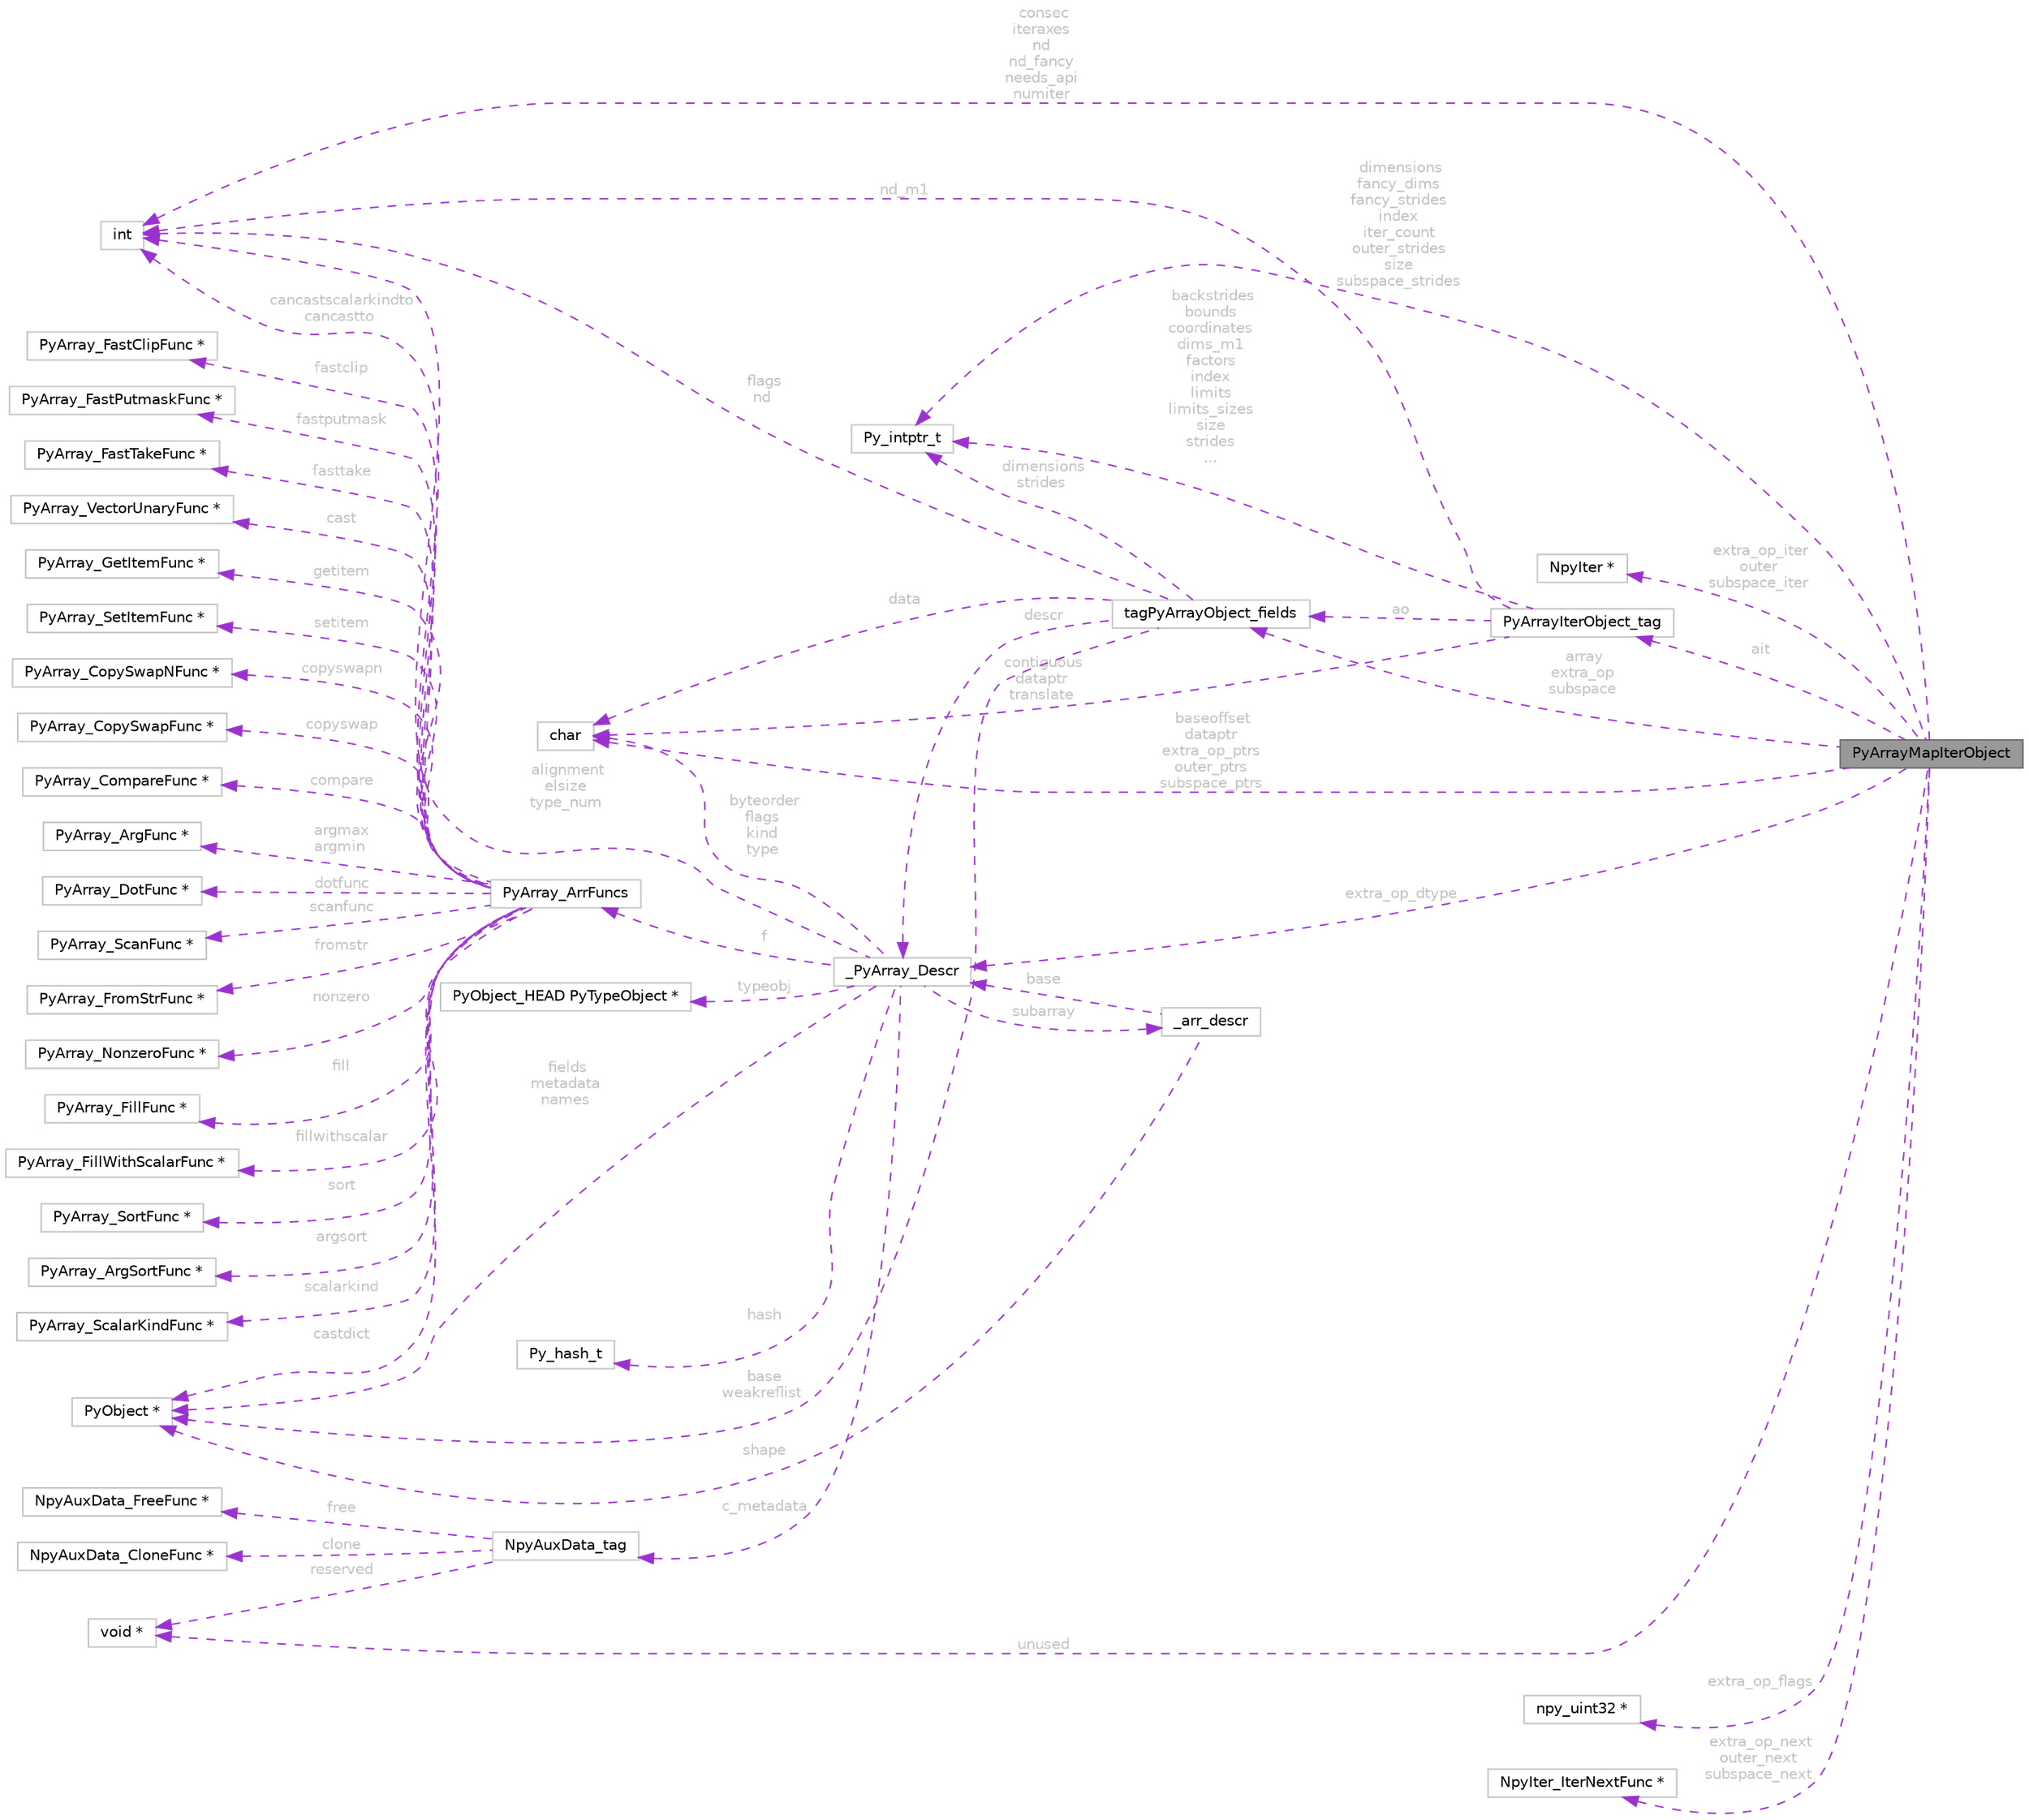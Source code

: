 digraph "PyArrayMapIterObject"
{
 // LATEX_PDF_SIZE
  bgcolor="transparent";
  edge [fontname=Helvetica,fontsize=10,labelfontname=Helvetica,labelfontsize=10];
  node [fontname=Helvetica,fontsize=10,shape=box,height=0.2,width=0.4];
  rankdir="LR";
  Node1 [id="Node000001",label="PyArrayMapIterObject",height=0.2,width=0.4,color="gray40", fillcolor="grey60", style="filled", fontcolor="black",tooltip=" "];
  Node2 -> Node1 [id="edge1_Node000001_Node000002",dir="back",color="darkorchid3",style="dashed",tooltip=" ",label=" consec\niteraxes\nnd\nnd_fancy\nneeds_api\nnumiter",fontcolor="grey" ];
  Node2 [id="Node000002",label="int",height=0.2,width=0.4,color="grey75", fillcolor="white", style="filled",tooltip=" "];
  Node3 -> Node1 [id="edge2_Node000001_Node000003",dir="back",color="darkorchid3",style="dashed",tooltip=" ",label=" dimensions\nfancy_dims\nfancy_strides\nindex\niter_count\nouter_strides\nsize\nsubspace_strides",fontcolor="grey" ];
  Node3 [id="Node000003",label="Py_intptr_t",height=0.2,width=0.4,color="grey75", fillcolor="white", style="filled",tooltip=" "];
  Node4 -> Node1 [id="edge3_Node000001_Node000004",dir="back",color="darkorchid3",style="dashed",tooltip=" ",label=" extra_op_iter\nouter\nsubspace_iter",fontcolor="grey" ];
  Node4 [id="Node000004",label="NpyIter *",height=0.2,width=0.4,color="grey75", fillcolor="white", style="filled",tooltip=" "];
  Node5 -> Node1 [id="edge4_Node000001_Node000005",dir="back",color="darkorchid3",style="dashed",tooltip=" ",label=" unused",fontcolor="grey" ];
  Node5 [id="Node000005",label="void *",height=0.2,width=0.4,color="grey75", fillcolor="white", style="filled",tooltip=" "];
  Node6 -> Node1 [id="edge5_Node000001_Node000006",dir="back",color="darkorchid3",style="dashed",tooltip=" ",label=" array\nextra_op\nsubspace",fontcolor="grey" ];
  Node6 [id="Node000006",label="tagPyArrayObject_fields",height=0.2,width=0.4,color="grey75", fillcolor="white", style="filled",URL="$dd/d57/structtagPyArrayObject__fields.html",tooltip=" "];
  Node7 -> Node6 [id="edge6_Node000006_Node000007",dir="back",color="darkorchid3",style="dashed",tooltip=" ",label=" data",fontcolor="grey" ];
  Node7 [id="Node000007",label="char",height=0.2,width=0.4,color="grey75", fillcolor="white", style="filled",tooltip=" "];
  Node2 -> Node6 [id="edge7_Node000006_Node000002",dir="back",color="darkorchid3",style="dashed",tooltip=" ",label=" flags\nnd",fontcolor="grey" ];
  Node3 -> Node6 [id="edge8_Node000006_Node000003",dir="back",color="darkorchid3",style="dashed",tooltip=" ",label=" dimensions\nstrides",fontcolor="grey" ];
  Node8 -> Node6 [id="edge9_Node000006_Node000008",dir="back",color="darkorchid3",style="dashed",tooltip=" ",label=" base\nweakreflist",fontcolor="grey" ];
  Node8 [id="Node000008",label="PyObject *",height=0.2,width=0.4,color="grey75", fillcolor="white", style="filled",tooltip=" "];
  Node9 -> Node6 [id="edge10_Node000006_Node000009",dir="back",color="darkorchid3",style="dashed",tooltip=" ",label=" descr",fontcolor="grey" ];
  Node9 [id="Node000009",label="_PyArray_Descr",height=0.2,width=0.4,color="grey75", fillcolor="white", style="filled",URL="$d9/ddb/struct__PyArray__Descr.html",tooltip=" "];
  Node10 -> Node9 [id="edge11_Node000009_Node000010",dir="back",color="darkorchid3",style="dashed",tooltip=" ",label=" typeobj",fontcolor="grey" ];
  Node10 [id="Node000010",label="PyObject_HEAD PyTypeObject *",height=0.2,width=0.4,color="grey75", fillcolor="white", style="filled",tooltip=" "];
  Node7 -> Node9 [id="edge12_Node000009_Node000007",dir="back",color="darkorchid3",style="dashed",tooltip=" ",label=" byteorder\nflags\nkind\ntype",fontcolor="grey" ];
  Node2 -> Node9 [id="edge13_Node000009_Node000002",dir="back",color="darkorchid3",style="dashed",tooltip=" ",label=" alignment\nelsize\ntype_num",fontcolor="grey" ];
  Node11 -> Node9 [id="edge14_Node000009_Node000011",dir="back",color="darkorchid3",style="dashed",tooltip=" ",label=" subarray",fontcolor="grey" ];
  Node11 [id="Node000011",label="_arr_descr",height=0.2,width=0.4,color="grey75", fillcolor="white", style="filled",URL="$d4/d79/struct__arr__descr.html",tooltip=" "];
  Node9 -> Node11 [id="edge15_Node000011_Node000009",dir="back",color="darkorchid3",style="dashed",tooltip=" ",label=" base",fontcolor="grey" ];
  Node8 -> Node11 [id="edge16_Node000011_Node000008",dir="back",color="darkorchid3",style="dashed",tooltip=" ",label=" shape",fontcolor="grey" ];
  Node8 -> Node9 [id="edge17_Node000009_Node000008",dir="back",color="darkorchid3",style="dashed",tooltip=" ",label=" fields\nmetadata\nnames",fontcolor="grey" ];
  Node12 -> Node9 [id="edge18_Node000009_Node000012",dir="back",color="darkorchid3",style="dashed",tooltip=" ",label=" f",fontcolor="grey" ];
  Node12 [id="Node000012",label="PyArray_ArrFuncs",height=0.2,width=0.4,color="grey75", fillcolor="white", style="filled",URL="$db/dc3/structPyArray__ArrFuncs.html",tooltip=" "];
  Node13 -> Node12 [id="edge19_Node000012_Node000013",dir="back",color="darkorchid3",style="dashed",tooltip=" ",label=" cast",fontcolor="grey" ];
  Node13 [id="Node000013",label="PyArray_VectorUnaryFunc *",height=0.2,width=0.4,color="grey75", fillcolor="white", style="filled",tooltip=" "];
  Node14 -> Node12 [id="edge20_Node000012_Node000014",dir="back",color="darkorchid3",style="dashed",tooltip=" ",label=" getitem",fontcolor="grey" ];
  Node14 [id="Node000014",label="PyArray_GetItemFunc *",height=0.2,width=0.4,color="grey75", fillcolor="white", style="filled",tooltip=" "];
  Node15 -> Node12 [id="edge21_Node000012_Node000015",dir="back",color="darkorchid3",style="dashed",tooltip=" ",label=" setitem",fontcolor="grey" ];
  Node15 [id="Node000015",label="PyArray_SetItemFunc *",height=0.2,width=0.4,color="grey75", fillcolor="white", style="filled",tooltip=" "];
  Node16 -> Node12 [id="edge22_Node000012_Node000016",dir="back",color="darkorchid3",style="dashed",tooltip=" ",label=" copyswapn",fontcolor="grey" ];
  Node16 [id="Node000016",label="PyArray_CopySwapNFunc *",height=0.2,width=0.4,color="grey75", fillcolor="white", style="filled",tooltip=" "];
  Node17 -> Node12 [id="edge23_Node000012_Node000017",dir="back",color="darkorchid3",style="dashed",tooltip=" ",label=" copyswap",fontcolor="grey" ];
  Node17 [id="Node000017",label="PyArray_CopySwapFunc *",height=0.2,width=0.4,color="grey75", fillcolor="white", style="filled",tooltip=" "];
  Node18 -> Node12 [id="edge24_Node000012_Node000018",dir="back",color="darkorchid3",style="dashed",tooltip=" ",label=" compare",fontcolor="grey" ];
  Node18 [id="Node000018",label="PyArray_CompareFunc *",height=0.2,width=0.4,color="grey75", fillcolor="white", style="filled",tooltip=" "];
  Node19 -> Node12 [id="edge25_Node000012_Node000019",dir="back",color="darkorchid3",style="dashed",tooltip=" ",label=" argmax\nargmin",fontcolor="grey" ];
  Node19 [id="Node000019",label="PyArray_ArgFunc *",height=0.2,width=0.4,color="grey75", fillcolor="white", style="filled",tooltip=" "];
  Node20 -> Node12 [id="edge26_Node000012_Node000020",dir="back",color="darkorchid3",style="dashed",tooltip=" ",label=" dotfunc",fontcolor="grey" ];
  Node20 [id="Node000020",label="PyArray_DotFunc *",height=0.2,width=0.4,color="grey75", fillcolor="white", style="filled",tooltip=" "];
  Node21 -> Node12 [id="edge27_Node000012_Node000021",dir="back",color="darkorchid3",style="dashed",tooltip=" ",label=" scanfunc",fontcolor="grey" ];
  Node21 [id="Node000021",label="PyArray_ScanFunc *",height=0.2,width=0.4,color="grey75", fillcolor="white", style="filled",tooltip=" "];
  Node22 -> Node12 [id="edge28_Node000012_Node000022",dir="back",color="darkorchid3",style="dashed",tooltip=" ",label=" fromstr",fontcolor="grey" ];
  Node22 [id="Node000022",label="PyArray_FromStrFunc *",height=0.2,width=0.4,color="grey75", fillcolor="white", style="filled",tooltip=" "];
  Node23 -> Node12 [id="edge29_Node000012_Node000023",dir="back",color="darkorchid3",style="dashed",tooltip=" ",label=" nonzero",fontcolor="grey" ];
  Node23 [id="Node000023",label="PyArray_NonzeroFunc *",height=0.2,width=0.4,color="grey75", fillcolor="white", style="filled",tooltip=" "];
  Node24 -> Node12 [id="edge30_Node000012_Node000024",dir="back",color="darkorchid3",style="dashed",tooltip=" ",label=" fill",fontcolor="grey" ];
  Node24 [id="Node000024",label="PyArray_FillFunc *",height=0.2,width=0.4,color="grey75", fillcolor="white", style="filled",tooltip=" "];
  Node25 -> Node12 [id="edge31_Node000012_Node000025",dir="back",color="darkorchid3",style="dashed",tooltip=" ",label=" fillwithscalar",fontcolor="grey" ];
  Node25 [id="Node000025",label="PyArray_FillWithScalarFunc *",height=0.2,width=0.4,color="grey75", fillcolor="white", style="filled",tooltip=" "];
  Node26 -> Node12 [id="edge32_Node000012_Node000026",dir="back",color="darkorchid3",style="dashed",tooltip=" ",label=" sort",fontcolor="grey" ];
  Node26 [id="Node000026",label="PyArray_SortFunc *",height=0.2,width=0.4,color="grey75", fillcolor="white", style="filled",tooltip=" "];
  Node27 -> Node12 [id="edge33_Node000012_Node000027",dir="back",color="darkorchid3",style="dashed",tooltip=" ",label=" argsort",fontcolor="grey" ];
  Node27 [id="Node000027",label="PyArray_ArgSortFunc *",height=0.2,width=0.4,color="grey75", fillcolor="white", style="filled",tooltip=" "];
  Node8 -> Node12 [id="edge34_Node000012_Node000008",dir="back",color="darkorchid3",style="dashed",tooltip=" ",label=" castdict",fontcolor="grey" ];
  Node28 -> Node12 [id="edge35_Node000012_Node000028",dir="back",color="darkorchid3",style="dashed",tooltip=" ",label=" scalarkind",fontcolor="grey" ];
  Node28 [id="Node000028",label="PyArray_ScalarKindFunc *",height=0.2,width=0.4,color="grey75", fillcolor="white", style="filled",tooltip=" "];
  Node2 -> Node12 [id="edge36_Node000012_Node000002",dir="back",color="darkorchid3",style="dashed",tooltip=" ",label=" cancastscalarkindto\ncancastto",fontcolor="grey" ];
  Node29 -> Node12 [id="edge37_Node000012_Node000029",dir="back",color="darkorchid3",style="dashed",tooltip=" ",label=" fastclip",fontcolor="grey" ];
  Node29 [id="Node000029",label="PyArray_FastClipFunc *",height=0.2,width=0.4,color="grey75", fillcolor="white", style="filled",tooltip=" "];
  Node30 -> Node12 [id="edge38_Node000012_Node000030",dir="back",color="darkorchid3",style="dashed",tooltip=" ",label=" fastputmask",fontcolor="grey" ];
  Node30 [id="Node000030",label="PyArray_FastPutmaskFunc *",height=0.2,width=0.4,color="grey75", fillcolor="white", style="filled",tooltip=" "];
  Node31 -> Node12 [id="edge39_Node000012_Node000031",dir="back",color="darkorchid3",style="dashed",tooltip=" ",label=" fasttake",fontcolor="grey" ];
  Node31 [id="Node000031",label="PyArray_FastTakeFunc *",height=0.2,width=0.4,color="grey75", fillcolor="white", style="filled",tooltip=" "];
  Node32 -> Node9 [id="edge40_Node000009_Node000032",dir="back",color="darkorchid3",style="dashed",tooltip=" ",label=" c_metadata",fontcolor="grey" ];
  Node32 [id="Node000032",label="NpyAuxData_tag",height=0.2,width=0.4,color="grey75", fillcolor="white", style="filled",URL="$d3/dd6/structNpyAuxData__tag.html",tooltip=" "];
  Node33 -> Node32 [id="edge41_Node000032_Node000033",dir="back",color="darkorchid3",style="dashed",tooltip=" ",label=" free",fontcolor="grey" ];
  Node33 [id="Node000033",label="NpyAuxData_FreeFunc *",height=0.2,width=0.4,color="grey75", fillcolor="white", style="filled",tooltip=" "];
  Node34 -> Node32 [id="edge42_Node000032_Node000034",dir="back",color="darkorchid3",style="dashed",tooltip=" ",label=" clone",fontcolor="grey" ];
  Node34 [id="Node000034",label="NpyAuxData_CloneFunc *",height=0.2,width=0.4,color="grey75", fillcolor="white", style="filled",tooltip=" "];
  Node5 -> Node32 [id="edge43_Node000032_Node000005",dir="back",color="darkorchid3",style="dashed",tooltip=" ",label=" reserved",fontcolor="grey" ];
  Node35 -> Node9 [id="edge44_Node000009_Node000035",dir="back",color="darkorchid3",style="dashed",tooltip=" ",label=" hash",fontcolor="grey" ];
  Node35 [id="Node000035",label="Py_hash_t",height=0.2,width=0.4,color="grey75", fillcolor="white", style="filled",tooltip=" "];
  Node36 -> Node1 [id="edge45_Node000001_Node000036",dir="back",color="darkorchid3",style="dashed",tooltip=" ",label=" ait",fontcolor="grey" ];
  Node36 [id="Node000036",label="PyArrayIterObject_tag",height=0.2,width=0.4,color="grey75", fillcolor="white", style="filled",URL="$dc/d24/structPyArrayIterObject__tag.html",tooltip=" "];
  Node2 -> Node36 [id="edge46_Node000036_Node000002",dir="back",color="darkorchid3",style="dashed",tooltip=" ",label=" nd_m1",fontcolor="grey" ];
  Node3 -> Node36 [id="edge47_Node000036_Node000003",dir="back",color="darkorchid3",style="dashed",tooltip=" ",label=" backstrides\nbounds\ncoordinates\ndims_m1\nfactors\nindex\nlimits\nlimits_sizes\nsize\nstrides\n...",fontcolor="grey" ];
  Node6 -> Node36 [id="edge48_Node000036_Node000006",dir="back",color="darkorchid3",style="dashed",tooltip=" ",label=" ao",fontcolor="grey" ];
  Node7 -> Node36 [id="edge49_Node000036_Node000007",dir="back",color="darkorchid3",style="dashed",tooltip=" ",label=" contiguous\ndataptr\ntranslate",fontcolor="grey" ];
  Node7 -> Node1 [id="edge50_Node000001_Node000007",dir="back",color="darkorchid3",style="dashed",tooltip=" ",label=" baseoffset\ndataptr\nextra_op_ptrs\nouter_ptrs\nsubspace_ptrs",fontcolor="grey" ];
  Node9 -> Node1 [id="edge51_Node000001_Node000009",dir="back",color="darkorchid3",style="dashed",tooltip=" ",label=" extra_op_dtype",fontcolor="grey" ];
  Node37 -> Node1 [id="edge52_Node000001_Node000037",dir="back",color="darkorchid3",style="dashed",tooltip=" ",label=" extra_op_flags",fontcolor="grey" ];
  Node37 [id="Node000037",label="npy_uint32 *",height=0.2,width=0.4,color="grey75", fillcolor="white", style="filled",tooltip=" "];
  Node38 -> Node1 [id="edge53_Node000001_Node000038",dir="back",color="darkorchid3",style="dashed",tooltip=" ",label=" extra_op_next\nouter_next\nsubspace_next",fontcolor="grey" ];
  Node38 [id="Node000038",label="NpyIter_IterNextFunc *",height=0.2,width=0.4,color="grey75", fillcolor="white", style="filled",tooltip=" "];
}
